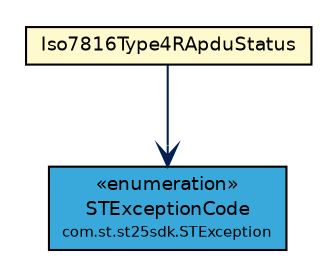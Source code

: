 #!/usr/local/bin/dot
#
# Class diagram 
# Generated by UMLGraph version R5_7_2-3-gee82a7 (http://www.umlgraph.org/)
#

digraph G {
	edge [fontname="Helvetica",fontsize=10,labelfontname="Helvetica",labelfontsize=10];
	node [fontname="Helvetica",fontsize=10,shape=plaintext];
	nodesep=0.25;
	ranksep=0.5;
	// com.st.st25sdk.STException.STExceptionCode
	c7503 [label=<<table title="com.st.st25sdk.STException.STExceptionCode" border="0" cellborder="1" cellspacing="0" cellpadding="2" port="p" bgcolor="#39a9dc" href="../STException.STExceptionCode.html">
		<tr><td><table border="0" cellspacing="0" cellpadding="1">
<tr><td align="center" balign="center"> &#171;enumeration&#187; </td></tr>
<tr><td align="center" balign="center"> STExceptionCode </td></tr>
<tr><td align="center" balign="center"><font point-size="7.0"> com.st.st25sdk.STException </font></td></tr>
		</table></td></tr>
		</table>>, URL="../STException.STExceptionCode.html", fontname="Helvetica", fontcolor="black", fontsize=9.0];
	// com.st.st25sdk.command.Iso7816Type4RApduStatus
	c7548 [label=<<table title="com.st.st25sdk.command.Iso7816Type4RApduStatus" border="0" cellborder="1" cellspacing="0" cellpadding="2" port="p" bgcolor="lemonChiffon" href="./Iso7816Type4RApduStatus.html">
		<tr><td><table border="0" cellspacing="0" cellpadding="1">
<tr><td align="center" balign="center"> Iso7816Type4RApduStatus </td></tr>
		</table></td></tr>
		</table>>, URL="./Iso7816Type4RApduStatus.html", fontname="Helvetica", fontcolor="black", fontsize=9.0];
	// com.st.st25sdk.command.Iso7816Type4RApduStatus NAVASSOC com.st.st25sdk.STException.STExceptionCode
	c7548:p -> c7503:p [taillabel="", label="", headlabel="", fontname="Helvetica", fontcolor="#002052", fontsize=10.0, color="#002052", arrowhead=open];
}

